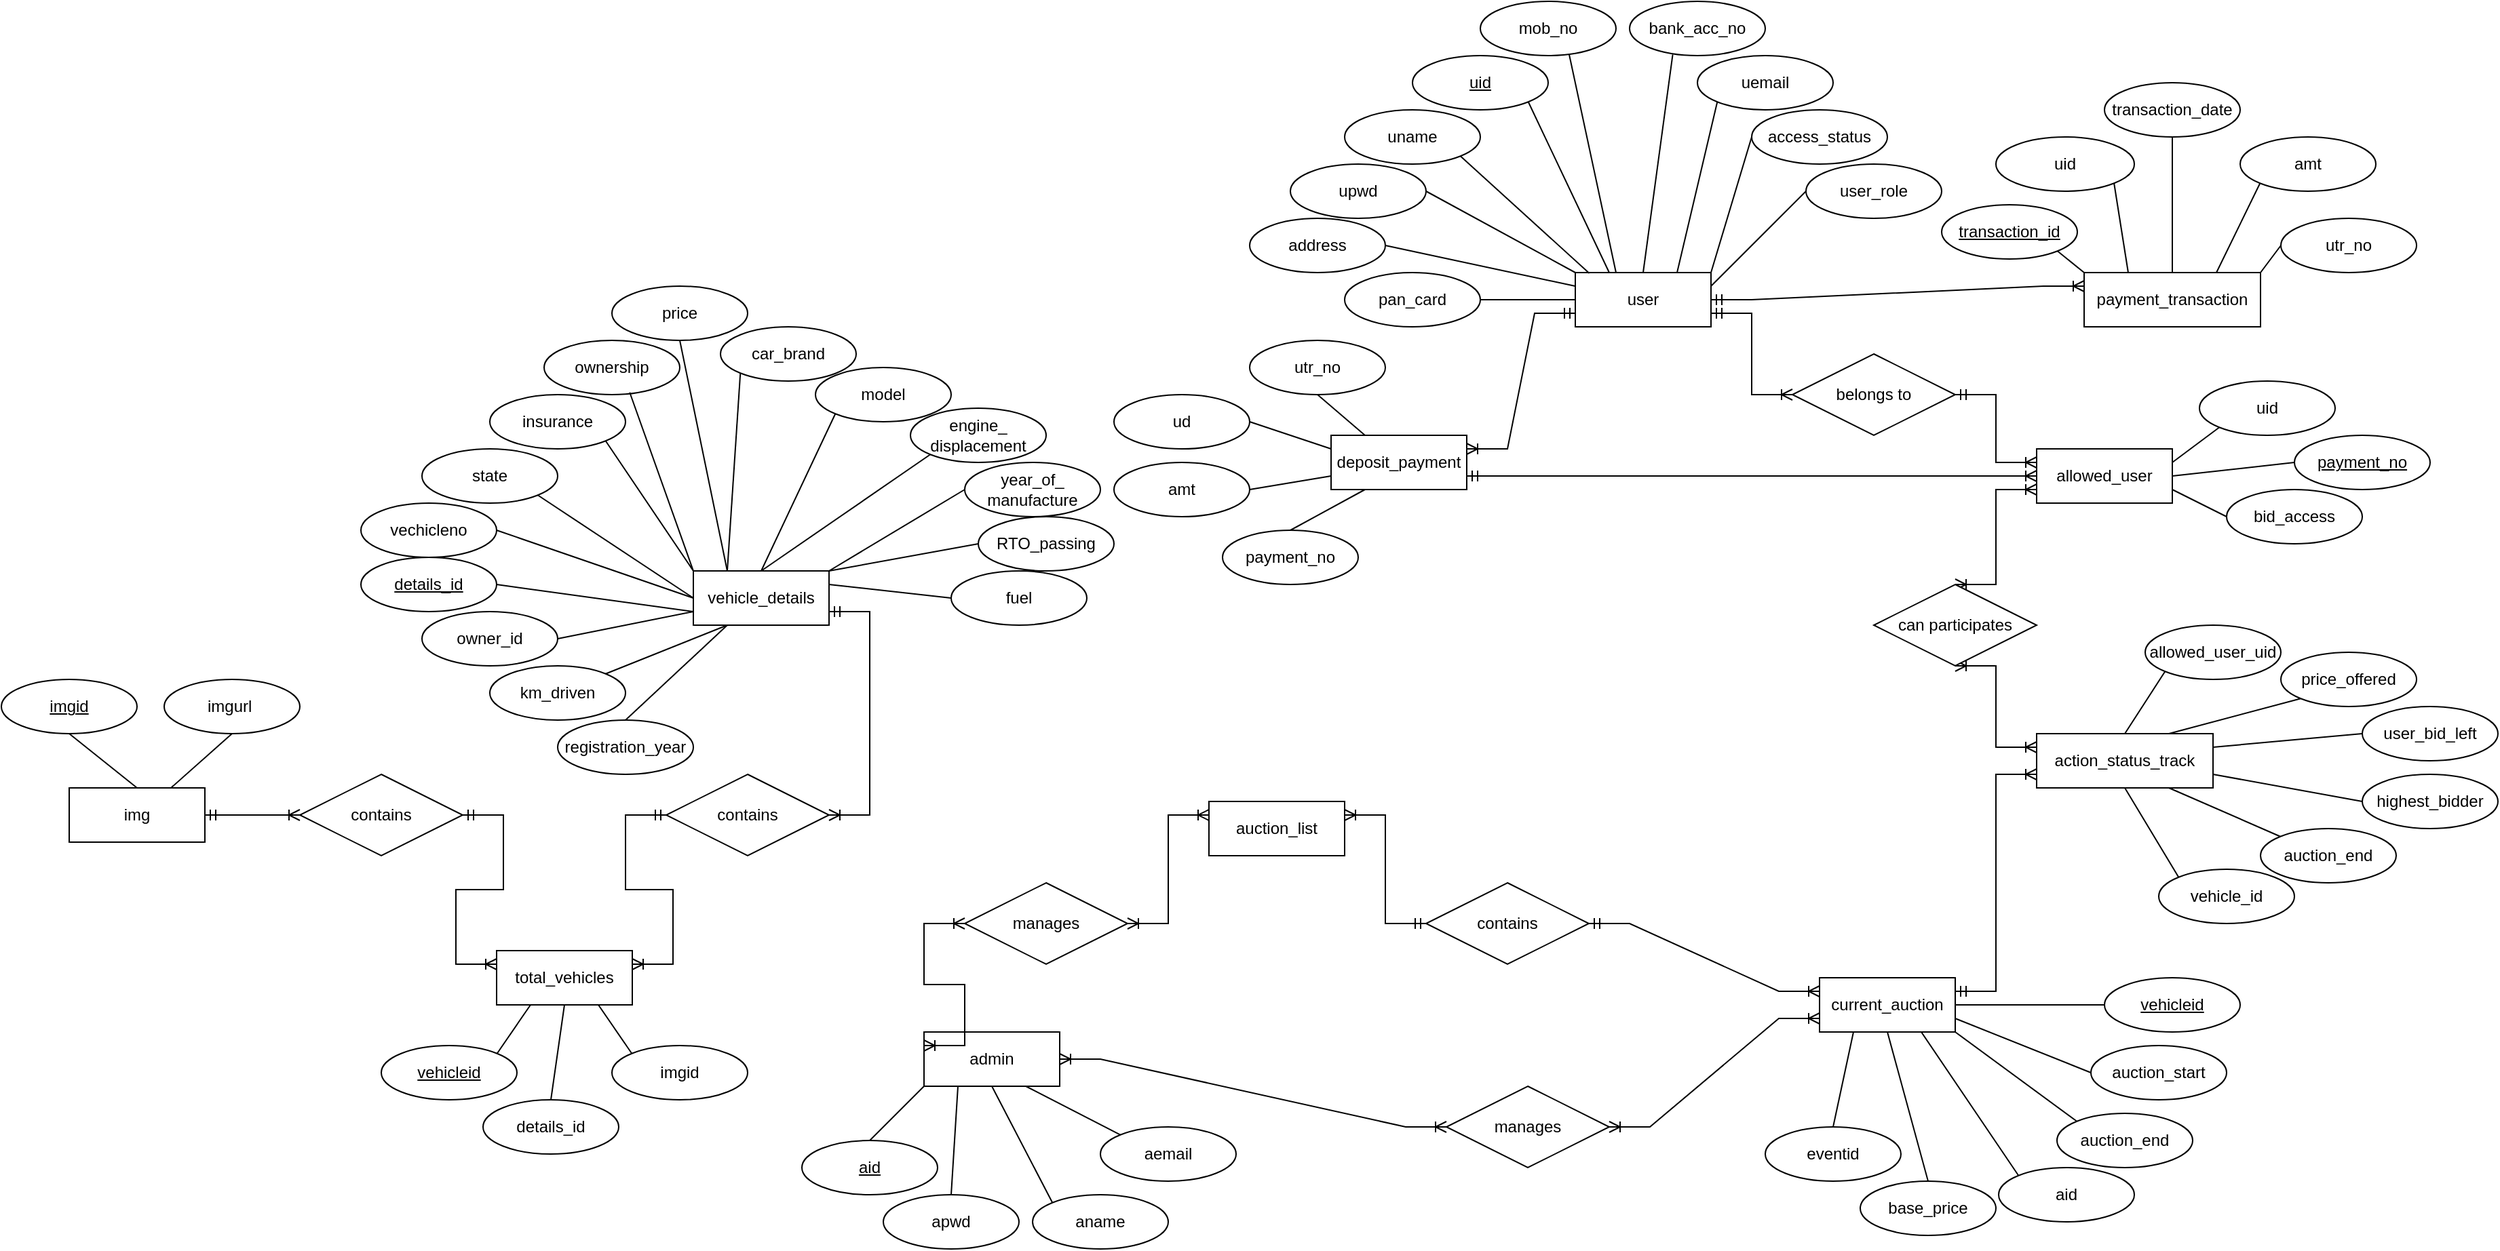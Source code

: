 <mxfile version="25.0.2">
  <diagram name="Page-1" id="ADA3VmPY_CRO0S4wmTpr">
    <mxGraphModel dx="2896" dy="2169" grid="1" gridSize="10" guides="1" tooltips="1" connect="1" arrows="1" fold="1" page="1" pageScale="1" pageWidth="850" pageHeight="1100" math="0" shadow="0">
      <root>
        <mxCell id="0" />
        <mxCell id="1" parent="0" />
        <mxCell id="xJ0qbIGbx3bulTJz7SwR-1" value="user" style="whiteSpace=wrap;html=1;align=center;" parent="1" vertex="1">
          <mxGeometry x="380" y="80" width="100" height="40" as="geometry" />
        </mxCell>
        <mxCell id="xJ0qbIGbx3bulTJz7SwR-2" value="uname" style="ellipse;whiteSpace=wrap;html=1;align=center;" parent="1" vertex="1">
          <mxGeometry x="210" y="-40" width="100" height="40" as="geometry" />
        </mxCell>
        <mxCell id="xJ0qbIGbx3bulTJz7SwR-3" value="uid" style="ellipse;whiteSpace=wrap;html=1;align=center;fontStyle=4;" parent="1" vertex="1">
          <mxGeometry x="260" y="-80" width="100" height="40" as="geometry" />
        </mxCell>
        <mxCell id="xJ0qbIGbx3bulTJz7SwR-4" value="upwd" style="ellipse;whiteSpace=wrap;html=1;align=center;" parent="1" vertex="1">
          <mxGeometry x="170" width="100" height="40" as="geometry" />
        </mxCell>
        <mxCell id="xJ0qbIGbx3bulTJz7SwR-5" value="mob_no" style="ellipse;whiteSpace=wrap;html=1;align=center;" parent="1" vertex="1">
          <mxGeometry x="310" y="-120" width="100" height="40" as="geometry" />
        </mxCell>
        <mxCell id="xJ0qbIGbx3bulTJz7SwR-6" value="pan_card" style="ellipse;whiteSpace=wrap;html=1;align=center;" parent="1" vertex="1">
          <mxGeometry x="210" y="80" width="100" height="40" as="geometry" />
        </mxCell>
        <mxCell id="xJ0qbIGbx3bulTJz7SwR-7" value="bank_acc_no" style="ellipse;whiteSpace=wrap;html=1;align=center;" parent="1" vertex="1">
          <mxGeometry x="420" y="-120" width="100" height="40" as="geometry" />
        </mxCell>
        <mxCell id="xJ0qbIGbx3bulTJz7SwR-8" value="user_role" style="ellipse;whiteSpace=wrap;html=1;align=center;" parent="1" vertex="1">
          <mxGeometry x="550" width="100" height="40" as="geometry" />
        </mxCell>
        <mxCell id="xJ0qbIGbx3bulTJz7SwR-9" value="address" style="ellipse;whiteSpace=wrap;html=1;align=center;" parent="1" vertex="1">
          <mxGeometry x="140" y="40" width="100" height="40" as="geometry" />
        </mxCell>
        <mxCell id="xJ0qbIGbx3bulTJz7SwR-10" value="access_status" style="ellipse;whiteSpace=wrap;html=1;align=center;" parent="1" vertex="1">
          <mxGeometry x="510" y="-40" width="100" height="40" as="geometry" />
        </mxCell>
        <mxCell id="xJ0qbIGbx3bulTJz7SwR-11" value="uemail" style="ellipse;whiteSpace=wrap;html=1;align=center;" parent="1" vertex="1">
          <mxGeometry x="470" y="-80" width="100" height="40" as="geometry" />
        </mxCell>
        <mxCell id="xJ0qbIGbx3bulTJz7SwR-12" value="" style="endArrow=none;html=1;rounded=0;entryX=0;entryY=0.5;entryDx=0;entryDy=0;exitX=1;exitY=0;exitDx=0;exitDy=0;" parent="1" source="xJ0qbIGbx3bulTJz7SwR-1" target="xJ0qbIGbx3bulTJz7SwR-10" edge="1">
          <mxGeometry relative="1" as="geometry">
            <mxPoint x="340" y="150" as="sourcePoint" />
            <mxPoint x="500" y="150" as="targetPoint" />
          </mxGeometry>
        </mxCell>
        <mxCell id="xJ0qbIGbx3bulTJz7SwR-13" value="" style="endArrow=none;html=1;rounded=0;exitX=0;exitY=1;exitDx=0;exitDy=0;entryX=0.75;entryY=0;entryDx=0;entryDy=0;" parent="1" source="xJ0qbIGbx3bulTJz7SwR-11" target="xJ0qbIGbx3bulTJz7SwR-1" edge="1">
          <mxGeometry relative="1" as="geometry">
            <mxPoint x="340" y="150" as="sourcePoint" />
            <mxPoint x="500" y="150" as="targetPoint" />
          </mxGeometry>
        </mxCell>
        <mxCell id="xJ0qbIGbx3bulTJz7SwR-14" value="" style="endArrow=none;html=1;rounded=0;exitX=0.318;exitY=0.981;exitDx=0;exitDy=0;entryX=0.5;entryY=0;entryDx=0;entryDy=0;exitPerimeter=0;" parent="1" source="xJ0qbIGbx3bulTJz7SwR-7" target="xJ0qbIGbx3bulTJz7SwR-1" edge="1">
          <mxGeometry relative="1" as="geometry">
            <mxPoint x="340" y="150" as="sourcePoint" />
            <mxPoint x="500" y="150" as="targetPoint" />
          </mxGeometry>
        </mxCell>
        <mxCell id="xJ0qbIGbx3bulTJz7SwR-15" value="" style="endArrow=none;html=1;rounded=0;exitX=0.655;exitY=0.981;exitDx=0;exitDy=0;exitPerimeter=0;" parent="1" source="xJ0qbIGbx3bulTJz7SwR-5" edge="1">
          <mxGeometry relative="1" as="geometry">
            <mxPoint x="340" y="150" as="sourcePoint" />
            <mxPoint x="410" y="80" as="targetPoint" />
          </mxGeometry>
        </mxCell>
        <mxCell id="xJ0qbIGbx3bulTJz7SwR-16" value="" style="endArrow=none;html=1;rounded=0;exitX=1;exitY=1;exitDx=0;exitDy=0;entryX=0.25;entryY=0;entryDx=0;entryDy=0;" parent="1" source="xJ0qbIGbx3bulTJz7SwR-3" target="xJ0qbIGbx3bulTJz7SwR-1" edge="1">
          <mxGeometry relative="1" as="geometry">
            <mxPoint x="340" y="150" as="sourcePoint" />
            <mxPoint x="500" y="150" as="targetPoint" />
          </mxGeometry>
        </mxCell>
        <mxCell id="xJ0qbIGbx3bulTJz7SwR-17" value="" style="endArrow=none;html=1;rounded=0;exitX=1;exitY=1;exitDx=0;exitDy=0;entryX=0.103;entryY=0.012;entryDx=0;entryDy=0;entryPerimeter=0;" parent="1" source="xJ0qbIGbx3bulTJz7SwR-2" target="xJ0qbIGbx3bulTJz7SwR-1" edge="1">
          <mxGeometry relative="1" as="geometry">
            <mxPoint x="340" y="150" as="sourcePoint" />
            <mxPoint x="500" y="150" as="targetPoint" />
          </mxGeometry>
        </mxCell>
        <mxCell id="xJ0qbIGbx3bulTJz7SwR-18" value="" style="endArrow=none;html=1;rounded=0;exitX=1;exitY=0.5;exitDx=0;exitDy=0;entryX=0;entryY=0;entryDx=0;entryDy=0;" parent="1" source="xJ0qbIGbx3bulTJz7SwR-4" target="xJ0qbIGbx3bulTJz7SwR-1" edge="1">
          <mxGeometry relative="1" as="geometry">
            <mxPoint x="340" y="150" as="sourcePoint" />
            <mxPoint x="500" y="150" as="targetPoint" />
          </mxGeometry>
        </mxCell>
        <mxCell id="xJ0qbIGbx3bulTJz7SwR-19" value="" style="endArrow=none;html=1;rounded=0;exitX=1;exitY=0.5;exitDx=0;exitDy=0;entryX=0;entryY=0.25;entryDx=0;entryDy=0;" parent="1" source="xJ0qbIGbx3bulTJz7SwR-9" target="xJ0qbIGbx3bulTJz7SwR-1" edge="1">
          <mxGeometry relative="1" as="geometry">
            <mxPoint x="340" y="150" as="sourcePoint" />
            <mxPoint x="500" y="150" as="targetPoint" />
          </mxGeometry>
        </mxCell>
        <mxCell id="xJ0qbIGbx3bulTJz7SwR-20" value="" style="endArrow=none;html=1;rounded=0;exitX=1;exitY=0.5;exitDx=0;exitDy=0;entryX=0;entryY=0.5;entryDx=0;entryDy=0;" parent="1" source="xJ0qbIGbx3bulTJz7SwR-6" target="xJ0qbIGbx3bulTJz7SwR-1" edge="1">
          <mxGeometry relative="1" as="geometry">
            <mxPoint x="340" y="150" as="sourcePoint" />
            <mxPoint x="500" y="150" as="targetPoint" />
          </mxGeometry>
        </mxCell>
        <mxCell id="xJ0qbIGbx3bulTJz7SwR-21" value="" style="endArrow=none;html=1;rounded=0;entryX=0;entryY=0.5;entryDx=0;entryDy=0;exitX=1;exitY=0.25;exitDx=0;exitDy=0;" parent="1" source="xJ0qbIGbx3bulTJz7SwR-1" target="xJ0qbIGbx3bulTJz7SwR-8" edge="1">
          <mxGeometry relative="1" as="geometry">
            <mxPoint x="340" y="150" as="sourcePoint" />
            <mxPoint x="500" y="150" as="targetPoint" />
          </mxGeometry>
        </mxCell>
        <mxCell id="xJ0qbIGbx3bulTJz7SwR-22" value="payment_transaction" style="whiteSpace=wrap;html=1;align=center;" parent="1" vertex="1">
          <mxGeometry x="755" y="80" width="130" height="40" as="geometry" />
        </mxCell>
        <mxCell id="xJ0qbIGbx3bulTJz7SwR-23" value="uid" style="ellipse;whiteSpace=wrap;html=1;align=center;" parent="1" vertex="1">
          <mxGeometry x="690" y="-20" width="102" height="40" as="geometry" />
        </mxCell>
        <mxCell id="xJ0qbIGbx3bulTJz7SwR-25" value="transaction_id" style="ellipse;whiteSpace=wrap;html=1;align=center;fontStyle=4;" parent="1" vertex="1">
          <mxGeometry x="650" y="30" width="100" height="40" as="geometry" />
        </mxCell>
        <mxCell id="xJ0qbIGbx3bulTJz7SwR-26" value="transaction_date" style="ellipse;whiteSpace=wrap;html=1;align=center;" parent="1" vertex="1">
          <mxGeometry x="770" y="-60" width="100" height="40" as="geometry" />
        </mxCell>
        <mxCell id="xJ0qbIGbx3bulTJz7SwR-27" value="amt" style="ellipse;whiteSpace=wrap;html=1;align=center;" parent="1" vertex="1">
          <mxGeometry x="870" y="-20" width="100" height="40" as="geometry" />
        </mxCell>
        <mxCell id="xJ0qbIGbx3bulTJz7SwR-28" value="utr_no" style="ellipse;whiteSpace=wrap;html=1;align=center;" parent="1" vertex="1">
          <mxGeometry x="900" y="40" width="100" height="40" as="geometry" />
        </mxCell>
        <mxCell id="xJ0qbIGbx3bulTJz7SwR-30" value="" style="endArrow=none;html=1;rounded=0;entryX=0;entryY=0.5;entryDx=0;entryDy=0;exitX=1;exitY=0;exitDx=0;exitDy=0;" parent="1" source="xJ0qbIGbx3bulTJz7SwR-22" target="xJ0qbIGbx3bulTJz7SwR-28" edge="1">
          <mxGeometry relative="1" as="geometry">
            <mxPoint x="340" y="150" as="sourcePoint" />
            <mxPoint x="500" y="150" as="targetPoint" />
          </mxGeometry>
        </mxCell>
        <mxCell id="xJ0qbIGbx3bulTJz7SwR-31" value="" style="endArrow=none;html=1;rounded=0;exitX=0;exitY=1;exitDx=0;exitDy=0;entryX=0.75;entryY=0;entryDx=0;entryDy=0;" parent="1" source="xJ0qbIGbx3bulTJz7SwR-27" target="xJ0qbIGbx3bulTJz7SwR-22" edge="1">
          <mxGeometry relative="1" as="geometry">
            <mxPoint x="340" y="150" as="sourcePoint" />
            <mxPoint x="500" y="150" as="targetPoint" />
          </mxGeometry>
        </mxCell>
        <mxCell id="xJ0qbIGbx3bulTJz7SwR-32" value="" style="endArrow=none;html=1;rounded=0;entryX=0.5;entryY=1;entryDx=0;entryDy=0;exitX=0.5;exitY=0;exitDx=0;exitDy=0;" parent="1" source="xJ0qbIGbx3bulTJz7SwR-22" target="xJ0qbIGbx3bulTJz7SwR-26" edge="1">
          <mxGeometry relative="1" as="geometry">
            <mxPoint x="340" y="150" as="sourcePoint" />
            <mxPoint x="500" y="150" as="targetPoint" />
          </mxGeometry>
        </mxCell>
        <mxCell id="xJ0qbIGbx3bulTJz7SwR-33" value="" style="endArrow=none;html=1;rounded=0;entryX=1;entryY=1;entryDx=0;entryDy=0;exitX=0.25;exitY=0;exitDx=0;exitDy=0;" parent="1" source="xJ0qbIGbx3bulTJz7SwR-22" target="xJ0qbIGbx3bulTJz7SwR-23" edge="1">
          <mxGeometry relative="1" as="geometry">
            <mxPoint x="340" y="150" as="sourcePoint" />
            <mxPoint x="500" y="150" as="targetPoint" />
          </mxGeometry>
        </mxCell>
        <mxCell id="xJ0qbIGbx3bulTJz7SwR-34" value="" style="endArrow=none;html=1;rounded=0;exitX=1;exitY=1;exitDx=0;exitDy=0;entryX=0;entryY=0;entryDx=0;entryDy=0;" parent="1" source="xJ0qbIGbx3bulTJz7SwR-25" target="xJ0qbIGbx3bulTJz7SwR-22" edge="1">
          <mxGeometry relative="1" as="geometry">
            <mxPoint x="340" y="150" as="sourcePoint" />
            <mxPoint x="500" y="150" as="targetPoint" />
          </mxGeometry>
        </mxCell>
        <mxCell id="xJ0qbIGbx3bulTJz7SwR-35" value="" style="edgeStyle=entityRelationEdgeStyle;fontSize=12;html=1;endArrow=ERoneToMany;startArrow=ERmandOne;rounded=0;entryX=0;entryY=0.25;entryDx=0;entryDy=0;exitX=1;exitY=0.5;exitDx=0;exitDy=0;" parent="1" source="xJ0qbIGbx3bulTJz7SwR-1" target="xJ0qbIGbx3bulTJz7SwR-22" edge="1">
          <mxGeometry width="100" height="100" relative="1" as="geometry">
            <mxPoint x="370" y="200" as="sourcePoint" />
            <mxPoint x="470" y="100" as="targetPoint" />
          </mxGeometry>
        </mxCell>
        <mxCell id="xJ0qbIGbx3bulTJz7SwR-36" value="" style="edgeStyle=entityRelationEdgeStyle;fontSize=12;html=1;endArrow=ERoneToMany;startArrow=ERmandOne;rounded=0;exitX=1;exitY=0.5;exitDx=0;exitDy=0;entryX=0;entryY=0.25;entryDx=0;entryDy=0;" parent="1" source="xJ0qbIGbx3bulTJz7SwR-37" target="xJ0qbIGbx3bulTJz7SwR-38" edge="1">
          <mxGeometry width="100" height="100" relative="1" as="geometry">
            <mxPoint x="370" y="200" as="sourcePoint" />
            <mxPoint x="540" y="200" as="targetPoint" />
          </mxGeometry>
        </mxCell>
        <mxCell id="xJ0qbIGbx3bulTJz7SwR-38" value="allowed_user" style="whiteSpace=wrap;html=1;align=center;" parent="1" vertex="1">
          <mxGeometry x="720" y="210" width="100" height="40" as="geometry" />
        </mxCell>
        <mxCell id="xJ0qbIGbx3bulTJz7SwR-39" value="" style="edgeStyle=entityRelationEdgeStyle;fontSize=12;html=1;endArrow=ERoneToMany;startArrow=ERmandOne;rounded=0;exitX=1;exitY=0.75;exitDx=0;exitDy=0;entryX=0;entryY=0.5;entryDx=0;entryDy=0;" parent="1" source="xJ0qbIGbx3bulTJz7SwR-1" target="xJ0qbIGbx3bulTJz7SwR-37" edge="1">
          <mxGeometry width="100" height="100" relative="1" as="geometry">
            <mxPoint x="480" y="110" as="sourcePoint" />
            <mxPoint x="540" y="310" as="targetPoint" />
          </mxGeometry>
        </mxCell>
        <mxCell id="xJ0qbIGbx3bulTJz7SwR-37" value="belongs to" style="shape=rhombus;perimeter=rhombusPerimeter;whiteSpace=wrap;html=1;align=center;" parent="1" vertex="1">
          <mxGeometry x="540" y="140" width="120" height="60" as="geometry" />
        </mxCell>
        <mxCell id="xJ0qbIGbx3bulTJz7SwR-40" value="bid_access" style="ellipse;whiteSpace=wrap;html=1;align=center;" parent="1" vertex="1">
          <mxGeometry x="860" y="240" width="100" height="40" as="geometry" />
        </mxCell>
        <mxCell id="xJ0qbIGbx3bulTJz7SwR-41" value="payment_no" style="ellipse;whiteSpace=wrap;html=1;align=center;fontStyle=4;" parent="1" vertex="1">
          <mxGeometry x="910" y="200" width="100" height="40" as="geometry" />
        </mxCell>
        <mxCell id="xJ0qbIGbx3bulTJz7SwR-42" value="uid" style="ellipse;whiteSpace=wrap;html=1;align=center;" parent="1" vertex="1">
          <mxGeometry x="840" y="160" width="100" height="40" as="geometry" />
        </mxCell>
        <mxCell id="xJ0qbIGbx3bulTJz7SwR-43" value="" style="endArrow=none;html=1;rounded=0;entryX=0;entryY=0.5;entryDx=0;entryDy=0;exitX=1;exitY=0.75;exitDx=0;exitDy=0;" parent="1" source="xJ0qbIGbx3bulTJz7SwR-38" target="xJ0qbIGbx3bulTJz7SwR-40" edge="1">
          <mxGeometry relative="1" as="geometry">
            <mxPoint x="640" y="280" as="sourcePoint" />
            <mxPoint x="800" y="280" as="targetPoint" />
          </mxGeometry>
        </mxCell>
        <mxCell id="xJ0qbIGbx3bulTJz7SwR-44" value="" style="endArrow=none;html=1;rounded=0;entryX=0;entryY=0.5;entryDx=0;entryDy=0;exitX=1;exitY=0.5;exitDx=0;exitDy=0;" parent="1" source="xJ0qbIGbx3bulTJz7SwR-38" target="xJ0qbIGbx3bulTJz7SwR-41" edge="1">
          <mxGeometry relative="1" as="geometry">
            <mxPoint x="640" y="280" as="sourcePoint" />
            <mxPoint x="800" y="280" as="targetPoint" />
          </mxGeometry>
        </mxCell>
        <mxCell id="xJ0qbIGbx3bulTJz7SwR-45" value="" style="endArrow=none;html=1;rounded=0;entryX=0;entryY=1;entryDx=0;entryDy=0;exitX=1;exitY=0.25;exitDx=0;exitDy=0;" parent="1" source="xJ0qbIGbx3bulTJz7SwR-38" target="xJ0qbIGbx3bulTJz7SwR-42" edge="1">
          <mxGeometry relative="1" as="geometry">
            <mxPoint x="640" y="280" as="sourcePoint" />
            <mxPoint x="800" y="280" as="targetPoint" />
          </mxGeometry>
        </mxCell>
        <mxCell id="xJ0qbIGbx3bulTJz7SwR-46" value="deposit_payment" style="whiteSpace=wrap;html=1;align=center;" parent="1" vertex="1">
          <mxGeometry x="200" y="200" width="100" height="40" as="geometry" />
        </mxCell>
        <mxCell id="xJ0qbIGbx3bulTJz7SwR-47" value="" style="edgeStyle=entityRelationEdgeStyle;fontSize=12;html=1;endArrow=ERoneToMany;startArrow=ERmandOne;rounded=0;exitX=1;exitY=0.75;exitDx=0;exitDy=0;" parent="1" source="xJ0qbIGbx3bulTJz7SwR-46" edge="1">
          <mxGeometry width="100" height="100" relative="1" as="geometry">
            <mxPoint x="670" y="330" as="sourcePoint" />
            <mxPoint x="720" y="230" as="targetPoint" />
          </mxGeometry>
        </mxCell>
        <mxCell id="xJ0qbIGbx3bulTJz7SwR-48" value="" style="edgeStyle=entityRelationEdgeStyle;fontSize=12;html=1;endArrow=ERoneToMany;startArrow=ERmandOne;rounded=0;exitX=0;exitY=0.75;exitDx=0;exitDy=0;entryX=1;entryY=0.25;entryDx=0;entryDy=0;" parent="1" source="xJ0qbIGbx3bulTJz7SwR-1" target="xJ0qbIGbx3bulTJz7SwR-46" edge="1">
          <mxGeometry width="100" height="100" relative="1" as="geometry">
            <mxPoint x="670" y="330" as="sourcePoint" />
            <mxPoint x="770" y="230" as="targetPoint" />
          </mxGeometry>
        </mxCell>
        <mxCell id="xJ0qbIGbx3bulTJz7SwR-49" value="action_status_track" style="whiteSpace=wrap;html=1;align=center;" parent="1" vertex="1">
          <mxGeometry x="720" y="420" width="130" height="40" as="geometry" />
        </mxCell>
        <mxCell id="xJ0qbIGbx3bulTJz7SwR-51" value="" style="edgeStyle=entityRelationEdgeStyle;fontSize=12;html=1;endArrow=ERoneToMany;startArrow=ERoneToMany;rounded=0;entryX=0;entryY=0.75;entryDx=0;entryDy=0;exitX=0.5;exitY=0;exitDx=0;exitDy=0;" parent="1" source="xJ0qbIGbx3bulTJz7SwR-50" target="xJ0qbIGbx3bulTJz7SwR-38" edge="1">
          <mxGeometry width="100" height="100" relative="1" as="geometry">
            <mxPoint x="660" y="460" as="sourcePoint" />
            <mxPoint x="770" y="230" as="targetPoint" />
          </mxGeometry>
        </mxCell>
        <mxCell id="xJ0qbIGbx3bulTJz7SwR-53" value="" style="edgeStyle=entityRelationEdgeStyle;fontSize=12;html=1;endArrow=ERoneToMany;startArrow=ERoneToMany;rounded=0;entryX=0.5;entryY=1;entryDx=0;entryDy=0;exitX=0;exitY=0.25;exitDx=0;exitDy=0;" parent="1" source="xJ0qbIGbx3bulTJz7SwR-49" target="xJ0qbIGbx3bulTJz7SwR-50" edge="1">
          <mxGeometry width="100" height="100" relative="1" as="geometry">
            <mxPoint x="550" y="460" as="sourcePoint" />
            <mxPoint x="720" y="240" as="targetPoint" />
          </mxGeometry>
        </mxCell>
        <mxCell id="xJ0qbIGbx3bulTJz7SwR-50" value="can participates" style="shape=rhombus;perimeter=rhombusPerimeter;whiteSpace=wrap;html=1;align=center;" parent="1" vertex="1">
          <mxGeometry x="600" y="310" width="120" height="60" as="geometry" />
        </mxCell>
        <mxCell id="xJ0qbIGbx3bulTJz7SwR-55" value="allowed_user_uid" style="ellipse;whiteSpace=wrap;html=1;align=center;" parent="1" vertex="1">
          <mxGeometry x="800" y="340" width="100" height="40" as="geometry" />
        </mxCell>
        <mxCell id="xJ0qbIGbx3bulTJz7SwR-56" value="price_offered" style="ellipse;whiteSpace=wrap;html=1;align=center;" parent="1" vertex="1">
          <mxGeometry x="900" y="360" width="100" height="40" as="geometry" />
        </mxCell>
        <mxCell id="xJ0qbIGbx3bulTJz7SwR-57" value="user_bid_left" style="ellipse;whiteSpace=wrap;html=1;align=center;" parent="1" vertex="1">
          <mxGeometry x="960" y="400" width="100" height="40" as="geometry" />
        </mxCell>
        <mxCell id="xJ0qbIGbx3bulTJz7SwR-58" value="highest_bidder" style="ellipse;whiteSpace=wrap;html=1;align=center;" parent="1" vertex="1">
          <mxGeometry x="960" y="450" width="100" height="40" as="geometry" />
        </mxCell>
        <mxCell id="xJ0qbIGbx3bulTJz7SwR-59" value="auction_end" style="ellipse;whiteSpace=wrap;html=1;align=center;" parent="1" vertex="1">
          <mxGeometry x="885" y="490" width="100" height="40" as="geometry" />
        </mxCell>
        <mxCell id="xJ0qbIGbx3bulTJz7SwR-60" value="vehicle_id" style="ellipse;whiteSpace=wrap;html=1;align=center;" parent="1" vertex="1">
          <mxGeometry x="810" y="520" width="100" height="40" as="geometry" />
        </mxCell>
        <mxCell id="xJ0qbIGbx3bulTJz7SwR-61" value="" style="endArrow=none;html=1;rounded=0;entryX=0;entryY=0;entryDx=0;entryDy=0;exitX=0.5;exitY=1;exitDx=0;exitDy=0;" parent="1" source="xJ0qbIGbx3bulTJz7SwR-49" target="xJ0qbIGbx3bulTJz7SwR-60" edge="1">
          <mxGeometry relative="1" as="geometry">
            <mxPoint x="730" y="440" as="sourcePoint" />
            <mxPoint x="890" y="440" as="targetPoint" />
          </mxGeometry>
        </mxCell>
        <mxCell id="xJ0qbIGbx3bulTJz7SwR-62" value="" style="endArrow=none;html=1;rounded=0;entryX=0;entryY=0;entryDx=0;entryDy=0;exitX=0.75;exitY=1;exitDx=0;exitDy=0;" parent="1" source="xJ0qbIGbx3bulTJz7SwR-49" target="xJ0qbIGbx3bulTJz7SwR-59" edge="1">
          <mxGeometry relative="1" as="geometry">
            <mxPoint x="730" y="440" as="sourcePoint" />
            <mxPoint x="890" y="440" as="targetPoint" />
          </mxGeometry>
        </mxCell>
        <mxCell id="xJ0qbIGbx3bulTJz7SwR-63" value="" style="endArrow=none;html=1;rounded=0;entryX=0;entryY=0.5;entryDx=0;entryDy=0;" parent="1" target="xJ0qbIGbx3bulTJz7SwR-58" edge="1">
          <mxGeometry relative="1" as="geometry">
            <mxPoint x="850" y="450" as="sourcePoint" />
            <mxPoint x="910" y="440" as="targetPoint" />
          </mxGeometry>
        </mxCell>
        <mxCell id="xJ0qbIGbx3bulTJz7SwR-64" value="" style="endArrow=none;html=1;rounded=0;entryX=0;entryY=0.5;entryDx=0;entryDy=0;exitX=1;exitY=0.25;exitDx=0;exitDy=0;" parent="1" source="xJ0qbIGbx3bulTJz7SwR-49" target="xJ0qbIGbx3bulTJz7SwR-57" edge="1">
          <mxGeometry relative="1" as="geometry">
            <mxPoint x="730" y="440" as="sourcePoint" />
            <mxPoint x="890" y="440" as="targetPoint" />
          </mxGeometry>
        </mxCell>
        <mxCell id="xJ0qbIGbx3bulTJz7SwR-65" value="" style="endArrow=none;html=1;rounded=0;entryX=0;entryY=1;entryDx=0;entryDy=0;exitX=0.75;exitY=0;exitDx=0;exitDy=0;" parent="1" source="xJ0qbIGbx3bulTJz7SwR-49" target="xJ0qbIGbx3bulTJz7SwR-56" edge="1">
          <mxGeometry relative="1" as="geometry">
            <mxPoint x="730" y="440" as="sourcePoint" />
            <mxPoint x="890" y="440" as="targetPoint" />
          </mxGeometry>
        </mxCell>
        <mxCell id="xJ0qbIGbx3bulTJz7SwR-66" value="" style="endArrow=none;html=1;rounded=0;entryX=0;entryY=1;entryDx=0;entryDy=0;exitX=0.5;exitY=0;exitDx=0;exitDy=0;" parent="1" source="xJ0qbIGbx3bulTJz7SwR-49" target="xJ0qbIGbx3bulTJz7SwR-55" edge="1">
          <mxGeometry relative="1" as="geometry">
            <mxPoint x="730" y="440" as="sourcePoint" />
            <mxPoint x="890" y="440" as="targetPoint" />
          </mxGeometry>
        </mxCell>
        <mxCell id="xJ0qbIGbx3bulTJz7SwR-67" value="current_auction" style="whiteSpace=wrap;html=1;align=center;" parent="1" vertex="1">
          <mxGeometry x="560" y="600" width="100" height="40" as="geometry" />
        </mxCell>
        <mxCell id="xJ0qbIGbx3bulTJz7SwR-69" value="" style="edgeStyle=entityRelationEdgeStyle;fontSize=12;html=1;endArrow=ERoneToMany;startArrow=ERmandOne;rounded=0;entryX=0;entryY=0.75;entryDx=0;entryDy=0;exitX=1;exitY=0.25;exitDx=0;exitDy=0;" parent="1" source="xJ0qbIGbx3bulTJz7SwR-67" target="xJ0qbIGbx3bulTJz7SwR-49" edge="1">
          <mxGeometry width="100" height="100" relative="1" as="geometry">
            <mxPoint x="760" y="490" as="sourcePoint" />
            <mxPoint x="860" y="390" as="targetPoint" />
          </mxGeometry>
        </mxCell>
        <mxCell id="xJ0qbIGbx3bulTJz7SwR-70" value="vehicle_details" style="whiteSpace=wrap;html=1;align=center;" parent="1" vertex="1">
          <mxGeometry x="-270" y="300" width="100" height="40" as="geometry" />
        </mxCell>
        <mxCell id="4qbptFO0dJgvD4-vZM9L-1" value="utr_no" style="ellipse;whiteSpace=wrap;html=1;align=center;" parent="1" vertex="1">
          <mxGeometry x="140" y="130" width="100" height="40" as="geometry" />
        </mxCell>
        <mxCell id="4qbptFO0dJgvD4-vZM9L-2" value="amt" style="ellipse;whiteSpace=wrap;html=1;align=center;" parent="1" vertex="1">
          <mxGeometry x="40" y="220" width="100" height="40" as="geometry" />
        </mxCell>
        <mxCell id="4qbptFO0dJgvD4-vZM9L-3" value="ud" style="ellipse;whiteSpace=wrap;html=1;align=center;" parent="1" vertex="1">
          <mxGeometry x="40" y="170" width="100" height="40" as="geometry" />
        </mxCell>
        <mxCell id="4qbptFO0dJgvD4-vZM9L-4" value="payment_no" style="ellipse;whiteSpace=wrap;html=1;align=center;" parent="1" vertex="1">
          <mxGeometry x="120" y="270" width="100" height="40" as="geometry" />
        </mxCell>
        <mxCell id="4qbptFO0dJgvD4-vZM9L-5" value="" style="endArrow=none;html=1;rounded=0;exitX=0.5;exitY=0;exitDx=0;exitDy=0;entryX=0.25;entryY=1;entryDx=0;entryDy=0;" parent="1" source="4qbptFO0dJgvD4-vZM9L-4" target="xJ0qbIGbx3bulTJz7SwR-46" edge="1">
          <mxGeometry relative="1" as="geometry">
            <mxPoint x="370" y="410" as="sourcePoint" />
            <mxPoint x="530" y="410" as="targetPoint" />
          </mxGeometry>
        </mxCell>
        <mxCell id="4qbptFO0dJgvD4-vZM9L-6" value="" style="endArrow=none;html=1;rounded=0;exitX=1;exitY=0.5;exitDx=0;exitDy=0;" parent="1" source="4qbptFO0dJgvD4-vZM9L-2" edge="1">
          <mxGeometry relative="1" as="geometry">
            <mxPoint x="370" y="410" as="sourcePoint" />
            <mxPoint x="200" y="230" as="targetPoint" />
          </mxGeometry>
        </mxCell>
        <mxCell id="4qbptFO0dJgvD4-vZM9L-7" value="" style="endArrow=none;html=1;rounded=0;exitX=1;exitY=0.5;exitDx=0;exitDy=0;entryX=0;entryY=0.25;entryDx=0;entryDy=0;" parent="1" source="4qbptFO0dJgvD4-vZM9L-3" target="xJ0qbIGbx3bulTJz7SwR-46" edge="1">
          <mxGeometry relative="1" as="geometry">
            <mxPoint x="370" y="410" as="sourcePoint" />
            <mxPoint x="530" y="410" as="targetPoint" />
          </mxGeometry>
        </mxCell>
        <mxCell id="4qbptFO0dJgvD4-vZM9L-8" value="" style="endArrow=none;html=1;rounded=0;exitX=0.5;exitY=1;exitDx=0;exitDy=0;entryX=0.25;entryY=0;entryDx=0;entryDy=0;" parent="1" source="4qbptFO0dJgvD4-vZM9L-1" target="xJ0qbIGbx3bulTJz7SwR-46" edge="1">
          <mxGeometry relative="1" as="geometry">
            <mxPoint x="370" y="410" as="sourcePoint" />
            <mxPoint x="530" y="410" as="targetPoint" />
          </mxGeometry>
        </mxCell>
        <mxCell id="NdrXdqOvJseDfAq-D-si-1" value="registration_year" style="ellipse;whiteSpace=wrap;html=1;align=center;" vertex="1" parent="1">
          <mxGeometry x="-370" y="410" width="100" height="40" as="geometry" />
        </mxCell>
        <mxCell id="NdrXdqOvJseDfAq-D-si-2" value="fuel" style="ellipse;whiteSpace=wrap;html=1;align=center;" vertex="1" parent="1">
          <mxGeometry x="-80" y="300" width="100" height="40" as="geometry" />
        </mxCell>
        <mxCell id="NdrXdqOvJseDfAq-D-si-3" value="insurance" style="ellipse;whiteSpace=wrap;html=1;align=center;" vertex="1" parent="1">
          <mxGeometry x="-420" y="170" width="100" height="40" as="geometry" />
        </mxCell>
        <mxCell id="NdrXdqOvJseDfAq-D-si-4" value="km_driven" style="ellipse;whiteSpace=wrap;html=1;align=center;" vertex="1" parent="1">
          <mxGeometry x="-420" y="370" width="100" height="40" as="geometry" />
        </mxCell>
        <mxCell id="NdrXdqOvJseDfAq-D-si-5" value="state" style="ellipse;whiteSpace=wrap;html=1;align=center;" vertex="1" parent="1">
          <mxGeometry x="-470" y="210" width="100" height="40" as="geometry" />
        </mxCell>
        <mxCell id="NdrXdqOvJseDfAq-D-si-6" value="owner_id" style="ellipse;whiteSpace=wrap;html=1;align=center;" vertex="1" parent="1">
          <mxGeometry x="-470" y="330" width="100" height="40" as="geometry" />
        </mxCell>
        <mxCell id="NdrXdqOvJseDfAq-D-si-7" value="details_id" style="ellipse;whiteSpace=wrap;html=1;align=center;fontStyle=4;" vertex="1" parent="1">
          <mxGeometry x="-515" y="290" width="100" height="40" as="geometry" />
        </mxCell>
        <mxCell id="NdrXdqOvJseDfAq-D-si-8" value="vechicleno" style="ellipse;whiteSpace=wrap;html=1;align=center;" vertex="1" parent="1">
          <mxGeometry x="-515" y="250" width="100" height="40" as="geometry" />
        </mxCell>
        <mxCell id="NdrXdqOvJseDfAq-D-si-9" value="ownership" style="ellipse;whiteSpace=wrap;html=1;align=center;" vertex="1" parent="1">
          <mxGeometry x="-380" y="130" width="100" height="40" as="geometry" />
        </mxCell>
        <mxCell id="NdrXdqOvJseDfAq-D-si-10" value="price" style="ellipse;whiteSpace=wrap;html=1;align=center;" vertex="1" parent="1">
          <mxGeometry x="-330" y="90" width="100" height="40" as="geometry" />
        </mxCell>
        <mxCell id="NdrXdqOvJseDfAq-D-si-11" value="car_brand" style="ellipse;whiteSpace=wrap;html=1;align=center;" vertex="1" parent="1">
          <mxGeometry x="-250" y="120" width="100" height="40" as="geometry" />
        </mxCell>
        <mxCell id="NdrXdqOvJseDfAq-D-si-12" value="model" style="ellipse;whiteSpace=wrap;html=1;align=center;" vertex="1" parent="1">
          <mxGeometry x="-180" y="150" width="100" height="40" as="geometry" />
        </mxCell>
        <mxCell id="NdrXdqOvJseDfAq-D-si-13" value="engine_&lt;div&gt;displacement&lt;/div&gt;" style="ellipse;whiteSpace=wrap;html=1;align=center;" vertex="1" parent="1">
          <mxGeometry x="-110" y="180" width="100" height="40" as="geometry" />
        </mxCell>
        <mxCell id="NdrXdqOvJseDfAq-D-si-15" value="RTO_passing" style="ellipse;whiteSpace=wrap;html=1;align=center;" vertex="1" parent="1">
          <mxGeometry x="-60" y="260" width="100" height="40" as="geometry" />
        </mxCell>
        <mxCell id="NdrXdqOvJseDfAq-D-si-17" value="" style="endArrow=none;html=1;rounded=0;exitX=0;exitY=1;exitDx=0;exitDy=0;" edge="1" parent="1" source="NdrXdqOvJseDfAq-D-si-14">
          <mxGeometry relative="1" as="geometry">
            <mxPoint x="-160" y="230" as="sourcePoint" />
            <mxPoint y="230" as="targetPoint" />
          </mxGeometry>
        </mxCell>
        <mxCell id="NdrXdqOvJseDfAq-D-si-18" value="" style="endArrow=none;html=1;rounded=0;exitX=0.5;exitY=1;exitDx=0;exitDy=0;entryX=0.25;entryY=0;entryDx=0;entryDy=0;" edge="1" parent="1" source="NdrXdqOvJseDfAq-D-si-10" target="xJ0qbIGbx3bulTJz7SwR-70">
          <mxGeometry relative="1" as="geometry">
            <mxPoint x="-160" y="230" as="sourcePoint" />
            <mxPoint y="230" as="targetPoint" />
          </mxGeometry>
        </mxCell>
        <mxCell id="NdrXdqOvJseDfAq-D-si-19" value="" style="endArrow=none;html=1;rounded=0;exitX=0.631;exitY=0.959;exitDx=0;exitDy=0;entryX=0;entryY=0;entryDx=0;entryDy=0;exitPerimeter=0;" edge="1" parent="1" source="NdrXdqOvJseDfAq-D-si-9" target="xJ0qbIGbx3bulTJz7SwR-70">
          <mxGeometry relative="1" as="geometry">
            <mxPoint x="-160" y="230" as="sourcePoint" />
            <mxPoint y="230" as="targetPoint" />
          </mxGeometry>
        </mxCell>
        <mxCell id="NdrXdqOvJseDfAq-D-si-20" value="" style="endArrow=none;html=1;rounded=0;exitX=1;exitY=1;exitDx=0;exitDy=0;entryX=0;entryY=0;entryDx=0;entryDy=0;" edge="1" parent="1" source="NdrXdqOvJseDfAq-D-si-3" target="xJ0qbIGbx3bulTJz7SwR-70">
          <mxGeometry relative="1" as="geometry">
            <mxPoint x="-160" y="230" as="sourcePoint" />
            <mxPoint y="230" as="targetPoint" />
          </mxGeometry>
        </mxCell>
        <mxCell id="NdrXdqOvJseDfAq-D-si-21" value="" style="endArrow=none;html=1;rounded=0;exitX=1;exitY=1;exitDx=0;exitDy=0;entryX=0;entryY=0.5;entryDx=0;entryDy=0;" edge="1" parent="1" source="NdrXdqOvJseDfAq-D-si-5" target="xJ0qbIGbx3bulTJz7SwR-70">
          <mxGeometry relative="1" as="geometry">
            <mxPoint x="-160" y="230" as="sourcePoint" />
            <mxPoint y="230" as="targetPoint" />
          </mxGeometry>
        </mxCell>
        <mxCell id="NdrXdqOvJseDfAq-D-si-22" value="" style="endArrow=none;html=1;rounded=0;exitX=1;exitY=0.5;exitDx=0;exitDy=0;entryX=0;entryY=0.5;entryDx=0;entryDy=0;" edge="1" parent="1" source="NdrXdqOvJseDfAq-D-si-8" target="xJ0qbIGbx3bulTJz7SwR-70">
          <mxGeometry relative="1" as="geometry">
            <mxPoint x="-160" y="230" as="sourcePoint" />
            <mxPoint y="230" as="targetPoint" />
          </mxGeometry>
        </mxCell>
        <mxCell id="NdrXdqOvJseDfAq-D-si-23" value="" style="endArrow=none;html=1;rounded=0;exitX=1;exitY=0.5;exitDx=0;exitDy=0;entryX=0;entryY=0.75;entryDx=0;entryDy=0;" edge="1" parent="1" source="NdrXdqOvJseDfAq-D-si-7" target="xJ0qbIGbx3bulTJz7SwR-70">
          <mxGeometry relative="1" as="geometry">
            <mxPoint x="-160" y="230" as="sourcePoint" />
            <mxPoint y="230" as="targetPoint" />
          </mxGeometry>
        </mxCell>
        <mxCell id="NdrXdqOvJseDfAq-D-si-24" value="" style="endArrow=none;html=1;rounded=0;exitX=1;exitY=0.5;exitDx=0;exitDy=0;entryX=0;entryY=0.75;entryDx=0;entryDy=0;" edge="1" parent="1" source="NdrXdqOvJseDfAq-D-si-6" target="xJ0qbIGbx3bulTJz7SwR-70">
          <mxGeometry relative="1" as="geometry">
            <mxPoint x="-160" y="230" as="sourcePoint" />
            <mxPoint y="230" as="targetPoint" />
          </mxGeometry>
        </mxCell>
        <mxCell id="NdrXdqOvJseDfAq-D-si-25" value="" style="endArrow=none;html=1;rounded=0;exitX=1;exitY=0;exitDx=0;exitDy=0;entryX=0.25;entryY=1;entryDx=0;entryDy=0;" edge="1" parent="1" source="NdrXdqOvJseDfAq-D-si-4" target="xJ0qbIGbx3bulTJz7SwR-70">
          <mxGeometry relative="1" as="geometry">
            <mxPoint x="-160" y="230" as="sourcePoint" />
            <mxPoint y="230" as="targetPoint" />
          </mxGeometry>
        </mxCell>
        <mxCell id="NdrXdqOvJseDfAq-D-si-26" value="" style="endArrow=none;html=1;rounded=0;exitX=0.5;exitY=0;exitDx=0;exitDy=0;entryX=0.25;entryY=1;entryDx=0;entryDy=0;" edge="1" parent="1" source="NdrXdqOvJseDfAq-D-si-1" target="xJ0qbIGbx3bulTJz7SwR-70">
          <mxGeometry relative="1" as="geometry">
            <mxPoint x="-160" y="230" as="sourcePoint" />
            <mxPoint y="230" as="targetPoint" />
          </mxGeometry>
        </mxCell>
        <mxCell id="NdrXdqOvJseDfAq-D-si-27" value="" style="endArrow=none;html=1;rounded=0;exitX=0;exitY=1;exitDx=0;exitDy=0;entryX=0.25;entryY=0;entryDx=0;entryDy=0;" edge="1" parent="1" source="NdrXdqOvJseDfAq-D-si-11" target="xJ0qbIGbx3bulTJz7SwR-70">
          <mxGeometry relative="1" as="geometry">
            <mxPoint x="-235" y="154" as="sourcePoint" />
            <mxPoint y="230" as="targetPoint" />
          </mxGeometry>
        </mxCell>
        <mxCell id="NdrXdqOvJseDfAq-D-si-14" value="year_of_&lt;div&gt;manufacture&lt;/div&gt;" style="ellipse;whiteSpace=wrap;html=1;align=center;" vertex="1" parent="1">
          <mxGeometry x="-70" y="220" width="100" height="40" as="geometry" />
        </mxCell>
        <mxCell id="NdrXdqOvJseDfAq-D-si-28" value="" style="endArrow=none;html=1;rounded=0;exitX=1;exitY=0.25;exitDx=0;exitDy=0;entryX=0;entryY=0.5;entryDx=0;entryDy=0;" edge="1" parent="1" source="xJ0qbIGbx3bulTJz7SwR-70" target="NdrXdqOvJseDfAq-D-si-2">
          <mxGeometry relative="1" as="geometry">
            <mxPoint x="-170" y="320" as="sourcePoint" />
            <mxPoint y="240" as="targetPoint" />
          </mxGeometry>
        </mxCell>
        <mxCell id="NdrXdqOvJseDfAq-D-si-29" value="" style="endArrow=none;html=1;rounded=0;exitX=1;exitY=0;exitDx=0;exitDy=0;entryX=0;entryY=0.5;entryDx=0;entryDy=0;" edge="1" parent="1" source="xJ0qbIGbx3bulTJz7SwR-70">
          <mxGeometry relative="1" as="geometry">
            <mxPoint x="-160" y="230" as="sourcePoint" />
            <mxPoint x="-60.0" y="280" as="targetPoint" />
          </mxGeometry>
        </mxCell>
        <mxCell id="NdrXdqOvJseDfAq-D-si-30" value="" style="endArrow=none;html=1;rounded=0;exitX=1;exitY=0;exitDx=0;exitDy=0;entryX=0;entryY=0.5;entryDx=0;entryDy=0;" edge="1" parent="1" source="xJ0qbIGbx3bulTJz7SwR-70" target="NdrXdqOvJseDfAq-D-si-14">
          <mxGeometry relative="1" as="geometry">
            <mxPoint x="-160" y="230" as="sourcePoint" />
            <mxPoint y="230" as="targetPoint" />
          </mxGeometry>
        </mxCell>
        <mxCell id="NdrXdqOvJseDfAq-D-si-31" value="" style="endArrow=none;html=1;rounded=0;exitX=0;exitY=1;exitDx=0;exitDy=0;entryX=0.5;entryY=0;entryDx=0;entryDy=0;" edge="1" parent="1" source="NdrXdqOvJseDfAq-D-si-13" target="xJ0qbIGbx3bulTJz7SwR-70">
          <mxGeometry relative="1" as="geometry">
            <mxPoint x="-160" y="230" as="sourcePoint" />
            <mxPoint y="230" as="targetPoint" />
          </mxGeometry>
        </mxCell>
        <mxCell id="NdrXdqOvJseDfAq-D-si-32" value="" style="endArrow=none;html=1;rounded=0;exitX=0;exitY=1;exitDx=0;exitDy=0;entryX=0.5;entryY=0;entryDx=0;entryDy=0;" edge="1" parent="1" source="NdrXdqOvJseDfAq-D-si-12" target="xJ0qbIGbx3bulTJz7SwR-70">
          <mxGeometry relative="1" as="geometry">
            <mxPoint x="-160" y="230" as="sourcePoint" />
            <mxPoint y="230" as="targetPoint" />
          </mxGeometry>
        </mxCell>
        <mxCell id="NdrXdqOvJseDfAq-D-si-33" value="img" style="whiteSpace=wrap;html=1;align=center;" vertex="1" parent="1">
          <mxGeometry x="-730" y="460" width="100" height="40" as="geometry" />
        </mxCell>
        <mxCell id="NdrXdqOvJseDfAq-D-si-34" value="auction_list" style="whiteSpace=wrap;html=1;align=center;" vertex="1" parent="1">
          <mxGeometry x="110" y="470" width="100" height="40" as="geometry" />
        </mxCell>
        <mxCell id="NdrXdqOvJseDfAq-D-si-35" value="total_vehicles" style="whiteSpace=wrap;html=1;align=center;" vertex="1" parent="1">
          <mxGeometry x="-415" y="580" width="100" height="40" as="geometry" />
        </mxCell>
        <mxCell id="NdrXdqOvJseDfAq-D-si-36" value="admin" style="whiteSpace=wrap;html=1;align=center;" vertex="1" parent="1">
          <mxGeometry x="-100" y="640" width="100" height="40" as="geometry" />
        </mxCell>
        <mxCell id="NdrXdqOvJseDfAq-D-si-38" value="eventid" style="ellipse;whiteSpace=wrap;html=1;align=center;" vertex="1" parent="1">
          <mxGeometry x="520" y="710" width="100" height="40" as="geometry" />
        </mxCell>
        <mxCell id="NdrXdqOvJseDfAq-D-si-39" value="base_price" style="ellipse;whiteSpace=wrap;html=1;align=center;" vertex="1" parent="1">
          <mxGeometry x="590" y="750" width="100" height="40" as="geometry" />
        </mxCell>
        <mxCell id="NdrXdqOvJseDfAq-D-si-40" value="aid" style="ellipse;whiteSpace=wrap;html=1;align=center;" vertex="1" parent="1">
          <mxGeometry x="692" y="740" width="100" height="40" as="geometry" />
        </mxCell>
        <mxCell id="NdrXdqOvJseDfAq-D-si-41" value="auction_end" style="ellipse;whiteSpace=wrap;html=1;align=center;" vertex="1" parent="1">
          <mxGeometry x="735" y="700" width="100" height="40" as="geometry" />
        </mxCell>
        <mxCell id="NdrXdqOvJseDfAq-D-si-42" value="auction_start" style="ellipse;whiteSpace=wrap;html=1;align=center;" vertex="1" parent="1">
          <mxGeometry x="760" y="650" width="100" height="40" as="geometry" />
        </mxCell>
        <mxCell id="NdrXdqOvJseDfAq-D-si-43" value="vehicleid" style="ellipse;whiteSpace=wrap;html=1;align=center;fontStyle=4;" vertex="1" parent="1">
          <mxGeometry x="770" y="600" width="100" height="40" as="geometry" />
        </mxCell>
        <mxCell id="NdrXdqOvJseDfAq-D-si-45" style="edgeStyle=orthogonalEdgeStyle;rounded=0;orthogonalLoop=1;jettySize=auto;html=1;exitX=0.5;exitY=1;exitDx=0;exitDy=0;" edge="1" parent="1" source="NdrXdqOvJseDfAq-D-si-39" target="NdrXdqOvJseDfAq-D-si-39">
          <mxGeometry relative="1" as="geometry" />
        </mxCell>
        <mxCell id="NdrXdqOvJseDfAq-D-si-46" value="" style="endArrow=none;html=1;rounded=0;entryX=0;entryY=0;entryDx=0;entryDy=0;exitX=0.75;exitY=1;exitDx=0;exitDy=0;" edge="1" parent="1" source="xJ0qbIGbx3bulTJz7SwR-67" target="NdrXdqOvJseDfAq-D-si-40">
          <mxGeometry relative="1" as="geometry">
            <mxPoint x="550" y="740" as="sourcePoint" />
            <mxPoint x="710" y="740" as="targetPoint" />
          </mxGeometry>
        </mxCell>
        <mxCell id="NdrXdqOvJseDfAq-D-si-47" value="" style="endArrow=none;html=1;rounded=0;entryX=0;entryY=0;entryDx=0;entryDy=0;exitX=1;exitY=1;exitDx=0;exitDy=0;" edge="1" parent="1" source="xJ0qbIGbx3bulTJz7SwR-67" target="NdrXdqOvJseDfAq-D-si-41">
          <mxGeometry relative="1" as="geometry">
            <mxPoint x="550" y="740" as="sourcePoint" />
            <mxPoint x="710" y="740" as="targetPoint" />
          </mxGeometry>
        </mxCell>
        <mxCell id="NdrXdqOvJseDfAq-D-si-48" value="" style="endArrow=none;html=1;rounded=0;exitX=0;exitY=0.5;exitDx=0;exitDy=0;entryX=1;entryY=0.75;entryDx=0;entryDy=0;" edge="1" parent="1" source="NdrXdqOvJseDfAq-D-si-42" target="xJ0qbIGbx3bulTJz7SwR-67">
          <mxGeometry relative="1" as="geometry">
            <mxPoint x="550" y="740" as="sourcePoint" />
            <mxPoint x="710" y="740" as="targetPoint" />
          </mxGeometry>
        </mxCell>
        <mxCell id="NdrXdqOvJseDfAq-D-si-49" value="" style="endArrow=none;html=1;rounded=0;exitX=0;exitY=0.5;exitDx=0;exitDy=0;entryX=1;entryY=0.5;entryDx=0;entryDy=0;" edge="1" parent="1" source="NdrXdqOvJseDfAq-D-si-43" target="xJ0qbIGbx3bulTJz7SwR-67">
          <mxGeometry relative="1" as="geometry">
            <mxPoint x="550" y="740" as="sourcePoint" />
            <mxPoint x="710" y="740" as="targetPoint" />
          </mxGeometry>
        </mxCell>
        <mxCell id="NdrXdqOvJseDfAq-D-si-50" value="" style="endArrow=none;html=1;rounded=0;entryX=0.5;entryY=1;entryDx=0;entryDy=0;exitX=0.5;exitY=0;exitDx=0;exitDy=0;" edge="1" parent="1" source="NdrXdqOvJseDfAq-D-si-39" target="xJ0qbIGbx3bulTJz7SwR-67">
          <mxGeometry relative="1" as="geometry">
            <mxPoint x="550" y="740" as="sourcePoint" />
            <mxPoint x="710" y="740" as="targetPoint" />
          </mxGeometry>
        </mxCell>
        <mxCell id="NdrXdqOvJseDfAq-D-si-51" value="" style="endArrow=none;html=1;rounded=0;exitX=0.25;exitY=1;exitDx=0;exitDy=0;entryX=0.5;entryY=0;entryDx=0;entryDy=0;" edge="1" parent="1" source="xJ0qbIGbx3bulTJz7SwR-67" target="NdrXdqOvJseDfAq-D-si-38">
          <mxGeometry relative="1" as="geometry">
            <mxPoint x="550" y="740" as="sourcePoint" />
            <mxPoint x="710" y="740" as="targetPoint" />
          </mxGeometry>
        </mxCell>
        <mxCell id="NdrXdqOvJseDfAq-D-si-52" value="contains" style="shape=rhombus;perimeter=rhombusPerimeter;whiteSpace=wrap;html=1;align=center;" vertex="1" parent="1">
          <mxGeometry x="270" y="530" width="120" height="60" as="geometry" />
        </mxCell>
        <mxCell id="NdrXdqOvJseDfAq-D-si-53" value="manages" style="shape=rhombus;perimeter=rhombusPerimeter;whiteSpace=wrap;html=1;align=center;" vertex="1" parent="1">
          <mxGeometry x="285" y="680" width="120" height="60" as="geometry" />
        </mxCell>
        <mxCell id="NdrXdqOvJseDfAq-D-si-54" value="" style="edgeStyle=entityRelationEdgeStyle;fontSize=12;html=1;endArrow=ERoneToMany;startArrow=ERmandOne;rounded=0;entryX=0;entryY=0.25;entryDx=0;entryDy=0;exitX=1;exitY=0.5;exitDx=0;exitDy=0;" edge="1" parent="1" source="NdrXdqOvJseDfAq-D-si-52" target="xJ0qbIGbx3bulTJz7SwR-67">
          <mxGeometry width="100" height="100" relative="1" as="geometry">
            <mxPoint x="580" y="790" as="sourcePoint" />
            <mxPoint x="680" y="690" as="targetPoint" />
          </mxGeometry>
        </mxCell>
        <mxCell id="NdrXdqOvJseDfAq-D-si-55" value="" style="edgeStyle=entityRelationEdgeStyle;fontSize=12;html=1;endArrow=ERoneToMany;startArrow=ERmandOne;rounded=0;entryX=1;entryY=0.25;entryDx=0;entryDy=0;exitX=0;exitY=0.5;exitDx=0;exitDy=0;" edge="1" parent="1" source="NdrXdqOvJseDfAq-D-si-52" target="NdrXdqOvJseDfAq-D-si-34">
          <mxGeometry width="100" height="100" relative="1" as="geometry">
            <mxPoint x="560" y="620" as="sourcePoint" />
            <mxPoint x="660" y="520" as="targetPoint" />
          </mxGeometry>
        </mxCell>
        <mxCell id="NdrXdqOvJseDfAq-D-si-58" value="" style="edgeStyle=entityRelationEdgeStyle;fontSize=12;html=1;endArrow=ERoneToMany;startArrow=ERoneToMany;rounded=0;entryX=0;entryY=0.75;entryDx=0;entryDy=0;exitX=1;exitY=0.5;exitDx=0;exitDy=0;" edge="1" parent="1" source="NdrXdqOvJseDfAq-D-si-53" target="xJ0qbIGbx3bulTJz7SwR-67">
          <mxGeometry width="100" height="100" relative="1" as="geometry">
            <mxPoint x="580" y="790" as="sourcePoint" />
            <mxPoint x="680" y="690" as="targetPoint" />
          </mxGeometry>
        </mxCell>
        <mxCell id="NdrXdqOvJseDfAq-D-si-61" value="" style="edgeStyle=entityRelationEdgeStyle;fontSize=12;html=1;endArrow=ERoneToMany;startArrow=ERoneToMany;rounded=0;entryX=0;entryY=0.25;entryDx=0;entryDy=0;exitX=1;exitY=0.5;exitDx=0;exitDy=0;" edge="1" parent="1" source="NdrXdqOvJseDfAq-D-si-59" target="NdrXdqOvJseDfAq-D-si-34">
          <mxGeometry width="100" height="100" relative="1" as="geometry">
            <mxPoint x="260" y="630" as="sourcePoint" />
            <mxPoint x="360" y="530" as="targetPoint" />
          </mxGeometry>
        </mxCell>
        <mxCell id="NdrXdqOvJseDfAq-D-si-62" value="" style="edgeStyle=entityRelationEdgeStyle;fontSize=12;html=1;endArrow=ERoneToMany;startArrow=ERoneToMany;rounded=0;exitX=1;exitY=0.5;exitDx=0;exitDy=0;entryX=0;entryY=0.5;entryDx=0;entryDy=0;" edge="1" parent="1" source="NdrXdqOvJseDfAq-D-si-36" target="NdrXdqOvJseDfAq-D-si-53">
          <mxGeometry width="100" height="100" relative="1" as="geometry">
            <mxPoint x="260" y="630" as="sourcePoint" />
            <mxPoint x="360" y="530" as="targetPoint" />
          </mxGeometry>
        </mxCell>
        <mxCell id="NdrXdqOvJseDfAq-D-si-64" value="aid" style="ellipse;whiteSpace=wrap;html=1;align=center;fontStyle=4;" vertex="1" parent="1">
          <mxGeometry x="-190" y="720" width="100" height="40" as="geometry" />
        </mxCell>
        <mxCell id="NdrXdqOvJseDfAq-D-si-65" value="apwd" style="ellipse;whiteSpace=wrap;html=1;align=center;" vertex="1" parent="1">
          <mxGeometry x="-130" y="760" width="100" height="40" as="geometry" />
        </mxCell>
        <mxCell id="NdrXdqOvJseDfAq-D-si-66" value="aname" style="ellipse;whiteSpace=wrap;html=1;align=center;" vertex="1" parent="1">
          <mxGeometry x="-20" y="760" width="100" height="40" as="geometry" />
        </mxCell>
        <mxCell id="NdrXdqOvJseDfAq-D-si-67" value="aemail" style="ellipse;whiteSpace=wrap;html=1;align=center;" vertex="1" parent="1">
          <mxGeometry x="30" y="710" width="100" height="40" as="geometry" />
        </mxCell>
        <mxCell id="NdrXdqOvJseDfAq-D-si-68" value="" style="endArrow=none;html=1;rounded=0;exitX=0.75;exitY=1;exitDx=0;exitDy=0;entryX=0;entryY=0;entryDx=0;entryDy=0;" edge="1" parent="1" source="NdrXdqOvJseDfAq-D-si-36" target="NdrXdqOvJseDfAq-D-si-67">
          <mxGeometry relative="1" as="geometry">
            <mxPoint x="220" y="660" as="sourcePoint" />
            <mxPoint x="380" y="660" as="targetPoint" />
          </mxGeometry>
        </mxCell>
        <mxCell id="NdrXdqOvJseDfAq-D-si-69" value="" style="endArrow=none;html=1;rounded=0;exitX=0.5;exitY=1;exitDx=0;exitDy=0;entryX=0;entryY=0;entryDx=0;entryDy=0;" edge="1" parent="1" source="NdrXdqOvJseDfAq-D-si-36" target="NdrXdqOvJseDfAq-D-si-66">
          <mxGeometry relative="1" as="geometry">
            <mxPoint x="220" y="660" as="sourcePoint" />
            <mxPoint x="380" y="660" as="targetPoint" />
          </mxGeometry>
        </mxCell>
        <mxCell id="NdrXdqOvJseDfAq-D-si-70" value="" style="endArrow=none;html=1;rounded=0;exitX=0.25;exitY=1;exitDx=0;exitDy=0;entryX=0.5;entryY=0;entryDx=0;entryDy=0;" edge="1" parent="1" source="NdrXdqOvJseDfAq-D-si-36" target="NdrXdqOvJseDfAq-D-si-65">
          <mxGeometry relative="1" as="geometry">
            <mxPoint x="220" y="660" as="sourcePoint" />
            <mxPoint x="380" y="660" as="targetPoint" />
          </mxGeometry>
        </mxCell>
        <mxCell id="NdrXdqOvJseDfAq-D-si-71" value="" style="endArrow=none;html=1;rounded=0;exitX=0;exitY=1;exitDx=0;exitDy=0;entryX=0.5;entryY=0;entryDx=0;entryDy=0;" edge="1" parent="1" source="NdrXdqOvJseDfAq-D-si-36" target="NdrXdqOvJseDfAq-D-si-64">
          <mxGeometry relative="1" as="geometry">
            <mxPoint x="220" y="660" as="sourcePoint" />
            <mxPoint x="380" y="660" as="targetPoint" />
          </mxGeometry>
        </mxCell>
        <mxCell id="NdrXdqOvJseDfAq-D-si-72" value="" style="edgeStyle=entityRelationEdgeStyle;fontSize=12;html=1;endArrow=ERoneToMany;startArrow=ERoneToMany;rounded=0;entryX=0;entryY=0.5;entryDx=0;entryDy=0;exitX=0;exitY=0.25;exitDx=0;exitDy=0;" edge="1" parent="1" source="NdrXdqOvJseDfAq-D-si-36" target="NdrXdqOvJseDfAq-D-si-59">
          <mxGeometry width="100" height="100" relative="1" as="geometry">
            <mxPoint x="80" y="700" as="sourcePoint" />
            <mxPoint x="140" y="530" as="targetPoint" />
          </mxGeometry>
        </mxCell>
        <mxCell id="NdrXdqOvJseDfAq-D-si-59" value="manages" style="shape=rhombus;perimeter=rhombusPerimeter;whiteSpace=wrap;html=1;align=center;" vertex="1" parent="1">
          <mxGeometry x="-70" y="530" width="120" height="60" as="geometry" />
        </mxCell>
        <mxCell id="NdrXdqOvJseDfAq-D-si-73" value="imgid" style="ellipse;whiteSpace=wrap;html=1;align=center;fontStyle=4;" vertex="1" parent="1">
          <mxGeometry x="-780" y="380" width="100" height="40" as="geometry" />
        </mxCell>
        <mxCell id="NdrXdqOvJseDfAq-D-si-74" value="imgurl&amp;nbsp;" style="ellipse;whiteSpace=wrap;html=1;align=center;" vertex="1" parent="1">
          <mxGeometry x="-660" y="380" width="100" height="40" as="geometry" />
        </mxCell>
        <mxCell id="NdrXdqOvJseDfAq-D-si-75" value="" style="endArrow=none;html=1;rounded=0;exitX=0.5;exitY=1;exitDx=0;exitDy=0;entryX=0.5;entryY=0;entryDx=0;entryDy=0;" edge="1" parent="1" source="NdrXdqOvJseDfAq-D-si-73" target="NdrXdqOvJseDfAq-D-si-33">
          <mxGeometry relative="1" as="geometry">
            <mxPoint x="90" y="400" as="sourcePoint" />
            <mxPoint x="250" y="400" as="targetPoint" />
          </mxGeometry>
        </mxCell>
        <mxCell id="NdrXdqOvJseDfAq-D-si-76" value="" style="endArrow=none;html=1;rounded=0;exitX=0.5;exitY=1;exitDx=0;exitDy=0;entryX=0.75;entryY=0;entryDx=0;entryDy=0;" edge="1" parent="1" source="NdrXdqOvJseDfAq-D-si-74" target="NdrXdqOvJseDfAq-D-si-33">
          <mxGeometry relative="1" as="geometry">
            <mxPoint x="90" y="400" as="sourcePoint" />
            <mxPoint x="250" y="400" as="targetPoint" />
          </mxGeometry>
        </mxCell>
        <mxCell id="NdrXdqOvJseDfAq-D-si-77" value="" style="edgeStyle=entityRelationEdgeStyle;fontSize=12;html=1;endArrow=ERoneToMany;startArrow=ERmandOne;rounded=0;exitX=0;exitY=0.5;exitDx=0;exitDy=0;entryX=1;entryY=0.25;entryDx=0;entryDy=0;" edge="1" parent="1" source="NdrXdqOvJseDfAq-D-si-78" target="NdrXdqOvJseDfAq-D-si-35">
          <mxGeometry width="100" height="100" relative="1" as="geometry">
            <mxPoint x="210" y="590" as="sourcePoint" />
            <mxPoint x="310" y="490" as="targetPoint" />
            <Array as="points">
              <mxPoint x="-80" y="460" />
            </Array>
          </mxGeometry>
        </mxCell>
        <mxCell id="NdrXdqOvJseDfAq-D-si-79" value="" style="edgeStyle=entityRelationEdgeStyle;fontSize=12;html=1;endArrow=ERoneToMany;startArrow=ERmandOne;rounded=0;exitX=1;exitY=0.75;exitDx=0;exitDy=0;entryX=1;entryY=0.5;entryDx=0;entryDy=0;" edge="1" parent="1" source="xJ0qbIGbx3bulTJz7SwR-70" target="NdrXdqOvJseDfAq-D-si-78">
          <mxGeometry width="100" height="100" relative="1" as="geometry">
            <mxPoint x="-170" y="330" as="sourcePoint" />
            <mxPoint x="-230" y="590" as="targetPoint" />
            <Array as="points" />
          </mxGeometry>
        </mxCell>
        <mxCell id="NdrXdqOvJseDfAq-D-si-78" value="contains" style="shape=rhombus;perimeter=rhombusPerimeter;whiteSpace=wrap;html=1;align=center;" vertex="1" parent="1">
          <mxGeometry x="-290" y="450" width="120" height="60" as="geometry" />
        </mxCell>
        <mxCell id="NdrXdqOvJseDfAq-D-si-81" value="" style="edgeStyle=entityRelationEdgeStyle;fontSize=12;html=1;endArrow=ERoneToMany;startArrow=ERmandOne;rounded=0;exitX=1;exitY=0.5;exitDx=0;exitDy=0;entryX=0;entryY=0.25;entryDx=0;entryDy=0;" edge="1" parent="1" source="NdrXdqOvJseDfAq-D-si-80" target="NdrXdqOvJseDfAq-D-si-35">
          <mxGeometry width="100" height="100" relative="1" as="geometry">
            <mxPoint x="210" y="590" as="sourcePoint" />
            <mxPoint x="310" y="490" as="targetPoint" />
          </mxGeometry>
        </mxCell>
        <mxCell id="NdrXdqOvJseDfAq-D-si-82" value="" style="edgeStyle=entityRelationEdgeStyle;fontSize=12;html=1;endArrow=ERoneToMany;startArrow=ERmandOne;rounded=0;exitX=1;exitY=0.5;exitDx=0;exitDy=0;entryX=0;entryY=0.5;entryDx=0;entryDy=0;" edge="1" parent="1" source="NdrXdqOvJseDfAq-D-si-33" target="NdrXdqOvJseDfAq-D-si-80">
          <mxGeometry width="100" height="100" relative="1" as="geometry">
            <mxPoint x="-380" y="520" as="sourcePoint" />
            <mxPoint x="-320" y="670" as="targetPoint" />
          </mxGeometry>
        </mxCell>
        <mxCell id="NdrXdqOvJseDfAq-D-si-80" value="contains" style="shape=rhombus;perimeter=rhombusPerimeter;whiteSpace=wrap;html=1;align=center;" vertex="1" parent="1">
          <mxGeometry x="-560" y="450" width="120" height="60" as="geometry" />
        </mxCell>
        <mxCell id="NdrXdqOvJseDfAq-D-si-86" value="vehicleid" style="ellipse;whiteSpace=wrap;html=1;align=center;fontStyle=4;" vertex="1" parent="1">
          <mxGeometry x="-500" y="650" width="100" height="40" as="geometry" />
        </mxCell>
        <mxCell id="NdrXdqOvJseDfAq-D-si-87" value="details_id" style="ellipse;whiteSpace=wrap;html=1;align=center;" vertex="1" parent="1">
          <mxGeometry x="-425" y="690" width="100" height="40" as="geometry" />
        </mxCell>
        <mxCell id="NdrXdqOvJseDfAq-D-si-88" value="imgid" style="ellipse;whiteSpace=wrap;html=1;align=center;" vertex="1" parent="1">
          <mxGeometry x="-330" y="650" width="100" height="40" as="geometry" />
        </mxCell>
        <mxCell id="NdrXdqOvJseDfAq-D-si-89" value="" style="endArrow=none;html=1;rounded=0;exitX=0.25;exitY=1;exitDx=0;exitDy=0;entryX=1;entryY=0;entryDx=0;entryDy=0;" edge="1" parent="1" source="NdrXdqOvJseDfAq-D-si-35" target="NdrXdqOvJseDfAq-D-si-86">
          <mxGeometry relative="1" as="geometry">
            <mxPoint x="180" y="540" as="sourcePoint" />
            <mxPoint x="340" y="540" as="targetPoint" />
          </mxGeometry>
        </mxCell>
        <mxCell id="NdrXdqOvJseDfAq-D-si-90" value="" style="endArrow=none;html=1;rounded=0;exitX=0.5;exitY=1;exitDx=0;exitDy=0;entryX=0.5;entryY=0;entryDx=0;entryDy=0;" edge="1" parent="1" source="NdrXdqOvJseDfAq-D-si-35" target="NdrXdqOvJseDfAq-D-si-87">
          <mxGeometry relative="1" as="geometry">
            <mxPoint x="180" y="540" as="sourcePoint" />
            <mxPoint x="340" y="540" as="targetPoint" />
          </mxGeometry>
        </mxCell>
        <mxCell id="NdrXdqOvJseDfAq-D-si-91" value="" style="endArrow=none;html=1;rounded=0;exitX=0.75;exitY=1;exitDx=0;exitDy=0;entryX=0;entryY=0;entryDx=0;entryDy=0;" edge="1" parent="1" source="NdrXdqOvJseDfAq-D-si-35" target="NdrXdqOvJseDfAq-D-si-88">
          <mxGeometry relative="1" as="geometry">
            <mxPoint x="180" y="540" as="sourcePoint" />
            <mxPoint x="340" y="540" as="targetPoint" />
          </mxGeometry>
        </mxCell>
      </root>
    </mxGraphModel>
  </diagram>
</mxfile>
